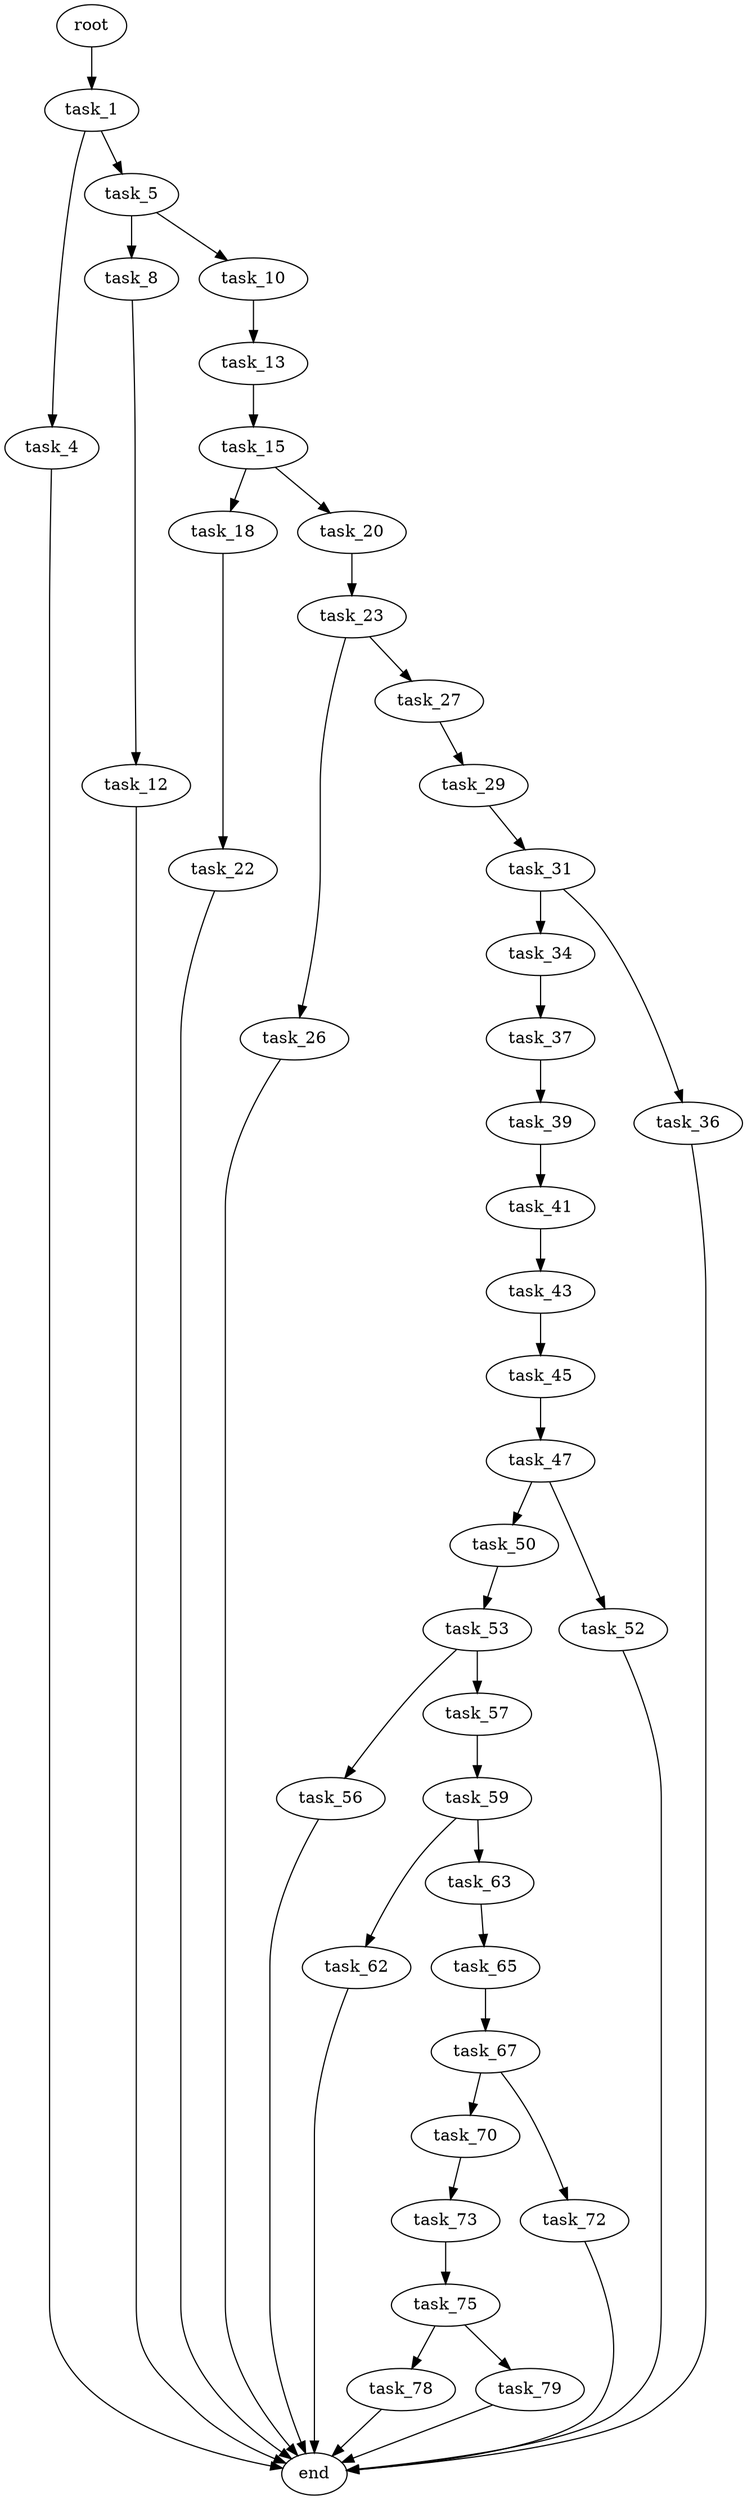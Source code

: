 digraph G {
  root [size="0.000000"];
  task_1 [size="977099277258.000000"];
  task_4 [size="28991029248.000000"];
  task_5 [size="106309826293.000000"];
  task_8 [size="14306646786.000000"];
  task_10 [size="412807859.000000"];
  task_12 [size="14974281949.000000"];
  task_13 [size="31321296271.000000"];
  task_15 [size="19117117368.000000"];
  task_18 [size="22440360802.000000"];
  task_20 [size="1291564548.000000"];
  task_22 [size="7715662163.000000"];
  task_23 [size="8589934592.000000"];
  task_26 [size="3763373861.000000"];
  task_27 [size="540335737260.000000"];
  task_29 [size="28991029248.000000"];
  task_31 [size="23589205930.000000"];
  task_34 [size="5458964714.000000"];
  task_36 [size="368293445632.000000"];
  task_37 [size="134217728000.000000"];
  task_39 [size="3654711974.000000"];
  task_41 [size="28991029248.000000"];
  task_43 [size="715742985.000000"];
  task_45 [size="17131601111.000000"];
  task_47 [size="328799824937.000000"];
  task_50 [size="130445109742.000000"];
  task_52 [size="42371156623.000000"];
  task_53 [size="330864516140.000000"];
  task_56 [size="1134437128754.000000"];
  task_57 [size="15543308057.000000"];
  task_59 [size="25438869512.000000"];
  task_62 [size="549755813888.000000"];
  task_63 [size="231928233984.000000"];
  task_65 [size="486056143340.000000"];
  task_67 [size="14325497166.000000"];
  task_70 [size="549755813888.000000"];
  task_72 [size="6608066060.000000"];
  task_73 [size="8442631636.000000"];
  task_75 [size="231928233984.000000"];
  task_78 [size="15090328810.000000"];
  task_79 [size="549755813888.000000"];
  end [size="0.000000"];

  root -> task_1 [size="1.000000"];
  task_1 -> task_4 [size="679477248.000000"];
  task_1 -> task_5 [size="679477248.000000"];
  task_4 -> end [size="1.000000"];
  task_5 -> task_8 [size="134217728.000000"];
  task_5 -> task_10 [size="134217728.000000"];
  task_8 -> task_12 [size="33554432.000000"];
  task_10 -> task_13 [size="33554432.000000"];
  task_12 -> end [size="1.000000"];
  task_13 -> task_15 [size="134217728.000000"];
  task_15 -> task_18 [size="33554432.000000"];
  task_15 -> task_20 [size="33554432.000000"];
  task_18 -> task_22 [size="536870912.000000"];
  task_20 -> task_23 [size="134217728.000000"];
  task_22 -> end [size="1.000000"];
  task_23 -> task_26 [size="33554432.000000"];
  task_23 -> task_27 [size="33554432.000000"];
  task_26 -> end [size="1.000000"];
  task_27 -> task_29 [size="679477248.000000"];
  task_29 -> task_31 [size="75497472.000000"];
  task_31 -> task_34 [size="536870912.000000"];
  task_31 -> task_36 [size="536870912.000000"];
  task_34 -> task_37 [size="209715200.000000"];
  task_36 -> end [size="1.000000"];
  task_37 -> task_39 [size="209715200.000000"];
  task_39 -> task_41 [size="75497472.000000"];
  task_41 -> task_43 [size="75497472.000000"];
  task_43 -> task_45 [size="75497472.000000"];
  task_45 -> task_47 [size="536870912.000000"];
  task_47 -> task_50 [size="209715200.000000"];
  task_47 -> task_52 [size="209715200.000000"];
  task_50 -> task_53 [size="134217728.000000"];
  task_52 -> end [size="1.000000"];
  task_53 -> task_56 [size="536870912.000000"];
  task_53 -> task_57 [size="536870912.000000"];
  task_56 -> end [size="1.000000"];
  task_57 -> task_59 [size="301989888.000000"];
  task_59 -> task_62 [size="33554432.000000"];
  task_59 -> task_63 [size="33554432.000000"];
  task_62 -> end [size="1.000000"];
  task_63 -> task_65 [size="301989888.000000"];
  task_65 -> task_67 [size="679477248.000000"];
  task_67 -> task_70 [size="679477248.000000"];
  task_67 -> task_72 [size="679477248.000000"];
  task_70 -> task_73 [size="536870912.000000"];
  task_72 -> end [size="1.000000"];
  task_73 -> task_75 [size="411041792.000000"];
  task_75 -> task_78 [size="301989888.000000"];
  task_75 -> task_79 [size="301989888.000000"];
  task_78 -> end [size="1.000000"];
  task_79 -> end [size="1.000000"];
}
